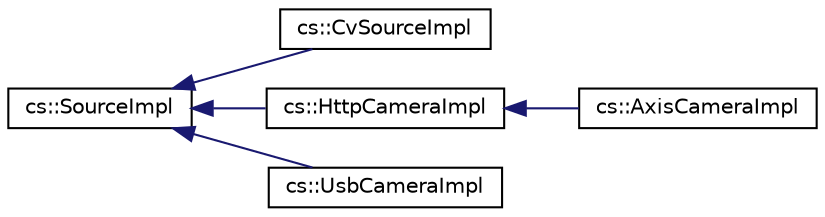 digraph "Graphical Class Hierarchy"
{
  edge [fontname="Helvetica",fontsize="10",labelfontname="Helvetica",labelfontsize="10"];
  node [fontname="Helvetica",fontsize="10",shape=record];
  rankdir="LR";
  Node1 [label="cs::SourceImpl",height=0.2,width=0.4,color="black", fillcolor="white", style="filled",URL="$classcs_1_1SourceImpl.html"];
  Node1 -> Node2 [dir="back",color="midnightblue",fontsize="10",style="solid",fontname="Helvetica"];
  Node2 [label="cs::CvSourceImpl",height=0.2,width=0.4,color="black", fillcolor="white", style="filled",URL="$classcs_1_1CvSourceImpl.html"];
  Node1 -> Node3 [dir="back",color="midnightblue",fontsize="10",style="solid",fontname="Helvetica"];
  Node3 [label="cs::HttpCameraImpl",height=0.2,width=0.4,color="black", fillcolor="white", style="filled",URL="$classcs_1_1HttpCameraImpl.html"];
  Node3 -> Node4 [dir="back",color="midnightblue",fontsize="10",style="solid",fontname="Helvetica"];
  Node4 [label="cs::AxisCameraImpl",height=0.2,width=0.4,color="black", fillcolor="white", style="filled",URL="$classcs_1_1AxisCameraImpl.html"];
  Node1 -> Node5 [dir="back",color="midnightblue",fontsize="10",style="solid",fontname="Helvetica"];
  Node5 [label="cs::UsbCameraImpl",height=0.2,width=0.4,color="black", fillcolor="white", style="filled",URL="$classcs_1_1UsbCameraImpl.html"];
}
